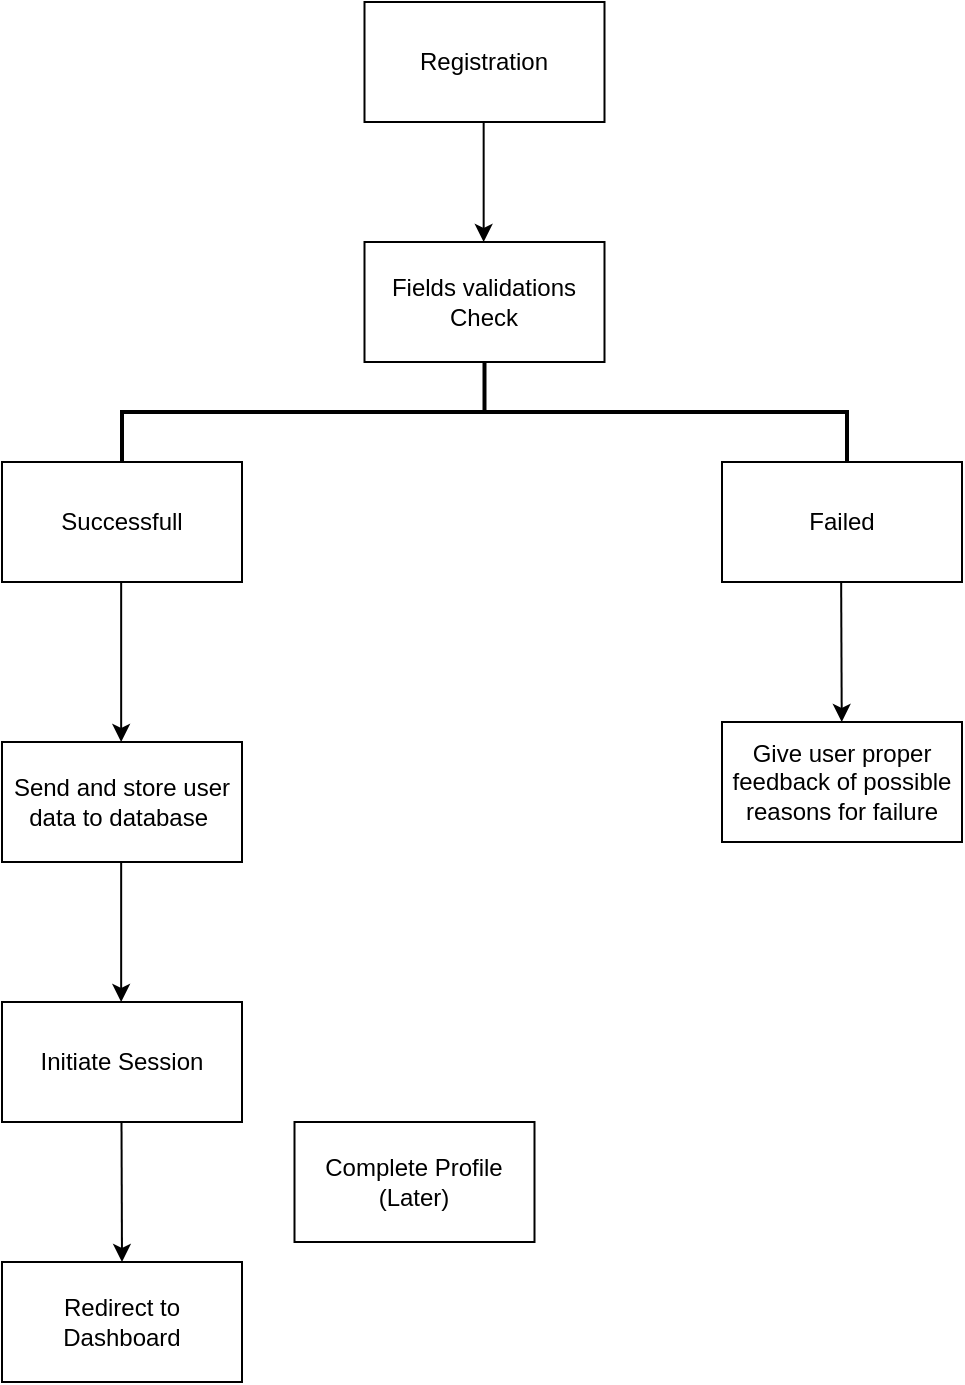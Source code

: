 <mxfile version="14.8.1" type="device"><diagram id="ex2eNW4G1J658yE1dZqE" name="Page-1"><mxGraphModel dx="942" dy="582" grid="1" gridSize="10" guides="1" tooltips="1" connect="1" arrows="1" fold="1" page="1" pageScale="1" pageWidth="1169" pageHeight="827" math="0" shadow="0"><root><mxCell id="0"/><mxCell id="1" parent="0"/><mxCell id="g1QOJvy979aMFyUOd0AS-1" value="Registration" style="rounded=0;whiteSpace=wrap;html=1;" parent="1" vertex="1"><mxGeometry x="441.25" y="60" width="120" height="60" as="geometry"/></mxCell><mxCell id="g1QOJvy979aMFyUOd0AS-5" value="" style="strokeWidth=2;html=1;shape=mxgraph.flowchart.annotation_2;align=left;labelPosition=right;pointerEvents=1;rotation=90;" parent="1" vertex="1"><mxGeometry x="476.25" y="83.75" width="50" height="362.5" as="geometry"/></mxCell><mxCell id="g1QOJvy979aMFyUOd0AS-6" value="Successfull" style="rounded=0;whiteSpace=wrap;html=1;" parent="1" vertex="1"><mxGeometry x="260" y="290" width="120" height="60" as="geometry"/></mxCell><mxCell id="g1QOJvy979aMFyUOd0AS-7" value="Failed" style="rounded=0;whiteSpace=wrap;html=1;" parent="1" vertex="1"><mxGeometry x="620" y="290" width="120" height="60" as="geometry"/></mxCell><mxCell id="g1QOJvy979aMFyUOd0AS-8" value="" style="endArrow=classic;html=1;" parent="1" target="g1QOJvy979aMFyUOd0AS-9" edge="1"><mxGeometry width="50" height="50" relative="1" as="geometry"><mxPoint x="679.58" y="350" as="sourcePoint"/><mxPoint x="680" y="420" as="targetPoint"/></mxGeometry></mxCell><mxCell id="g1QOJvy979aMFyUOd0AS-9" value="Give user proper feedback of possible reasons for failure" style="rounded=0;whiteSpace=wrap;html=1;" parent="1" vertex="1"><mxGeometry x="620" y="420" width="120" height="60" as="geometry"/></mxCell><mxCell id="g1QOJvy979aMFyUOd0AS-10" value="" style="endArrow=classic;html=1;" parent="1" edge="1"><mxGeometry width="50" height="50" relative="1" as="geometry"><mxPoint x="319.58" y="350" as="sourcePoint"/><mxPoint x="319.58" y="430" as="targetPoint"/></mxGeometry></mxCell><mxCell id="g1QOJvy979aMFyUOd0AS-11" value="" style="endArrow=classic;html=1;" parent="1" edge="1"><mxGeometry width="50" height="50" relative="1" as="geometry"><mxPoint x="500.83" y="120" as="sourcePoint"/><mxPoint x="500.83" y="180" as="targetPoint"/></mxGeometry></mxCell><mxCell id="g1QOJvy979aMFyUOd0AS-12" value="Fields validations&lt;br&gt;Check" style="rounded=0;whiteSpace=wrap;html=1;" parent="1" vertex="1"><mxGeometry x="441.25" y="180" width="120" height="60" as="geometry"/></mxCell><mxCell id="g1QOJvy979aMFyUOd0AS-13" value="Send and store user data to database&amp;nbsp;" style="rounded=0;whiteSpace=wrap;html=1;" parent="1" vertex="1"><mxGeometry x="260" y="430" width="120" height="60" as="geometry"/></mxCell><mxCell id="g1QOJvy979aMFyUOd0AS-14" value="" style="endArrow=classic;html=1;" parent="1" edge="1"><mxGeometry width="50" height="50" relative="1" as="geometry"><mxPoint x="319.58" y="490" as="sourcePoint"/><mxPoint x="319.58" y="560" as="targetPoint"/></mxGeometry></mxCell><mxCell id="g1QOJvy979aMFyUOd0AS-15" value="Initiate Session" style="rounded=0;whiteSpace=wrap;html=1;" parent="1" vertex="1"><mxGeometry x="260" y="560" width="120" height="60" as="geometry"/></mxCell><mxCell id="g1QOJvy979aMFyUOd0AS-17" value="Redirect to Dashboard" style="rounded=0;whiteSpace=wrap;html=1;" parent="1" vertex="1"><mxGeometry x="260" y="690" width="120" height="60" as="geometry"/></mxCell><mxCell id="g1QOJvy979aMFyUOd0AS-19" value="Complete Profile&lt;br&gt;(Later)" style="rounded=0;whiteSpace=wrap;html=1;" parent="1" vertex="1"><mxGeometry x="406.25" y="620.0" width="120" height="60" as="geometry"/></mxCell><mxCell id="g1QOJvy979aMFyUOd0AS-20" value="" style="endArrow=classic;html=1;entryX=0.5;entryY=0;entryDx=0;entryDy=0;" parent="1" edge="1" target="g1QOJvy979aMFyUOd0AS-17"><mxGeometry width="50" height="50" relative="1" as="geometry"><mxPoint x="319.75" y="620" as="sourcePoint"/><mxPoint x="320" y="680" as="targetPoint"/></mxGeometry></mxCell></root></mxGraphModel></diagram></mxfile>
